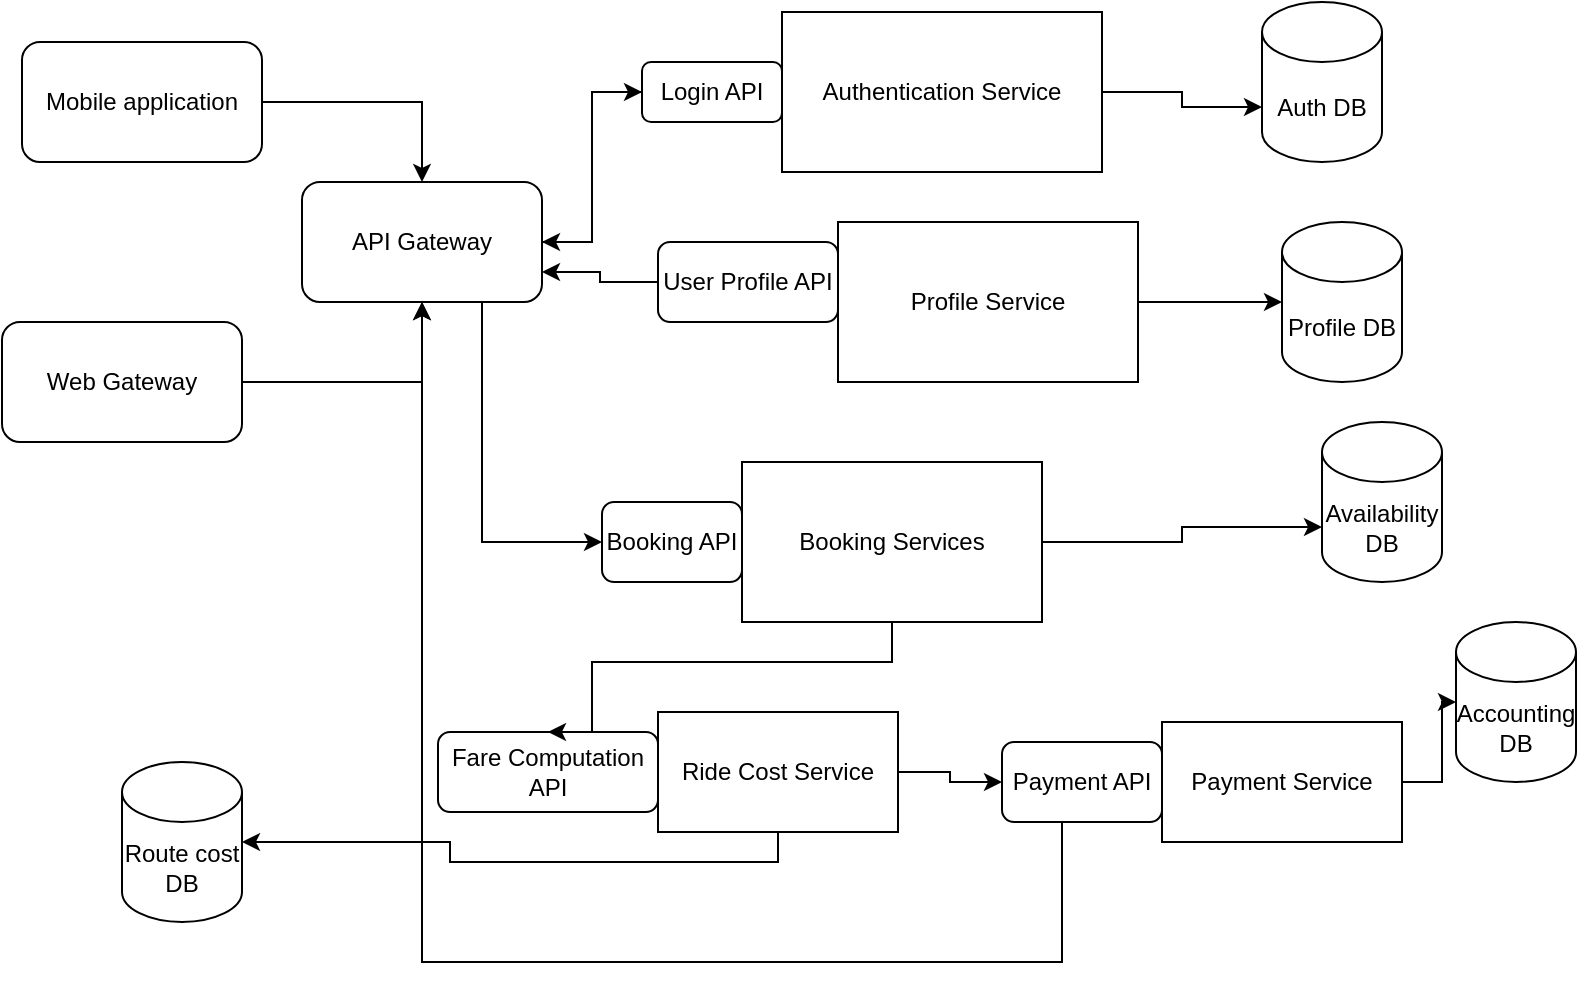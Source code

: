 <mxfile version="17.0.0" type="device"><diagram id="75LRixEkop1gK2_wn79C" name="Page-1"><mxGraphModel dx="1304" dy="500" grid="1" gridSize="10" guides="1" tooltips="1" connect="1" arrows="1" fold="1" page="1" pageScale="1" pageWidth="827" pageHeight="1169" math="0" shadow="0"><root><mxCell id="0"/><mxCell id="1" parent="0"/><mxCell id="7OTx2WWbuRXy_GWQ-zVH-6" style="edgeStyle=orthogonalEdgeStyle;rounded=0;orthogonalLoop=1;jettySize=auto;html=1;entryX=0.5;entryY=0;entryDx=0;entryDy=0;" edge="1" parent="1" source="7OTx2WWbuRXy_GWQ-zVH-1" target="7OTx2WWbuRXy_GWQ-zVH-3"><mxGeometry relative="1" as="geometry"/></mxCell><mxCell id="7OTx2WWbuRXy_GWQ-zVH-1" value="Mobile application" style="rounded=1;whiteSpace=wrap;html=1;" vertex="1" parent="1"><mxGeometry x="50" y="50" width="120" height="60" as="geometry"/></mxCell><mxCell id="7OTx2WWbuRXy_GWQ-zVH-7" style="edgeStyle=orthogonalEdgeStyle;rounded=0;orthogonalLoop=1;jettySize=auto;html=1;entryX=0.5;entryY=1;entryDx=0;entryDy=0;" edge="1" parent="1" source="7OTx2WWbuRXy_GWQ-zVH-2" target="7OTx2WWbuRXy_GWQ-zVH-3"><mxGeometry relative="1" as="geometry"><mxPoint x="300" y="240" as="targetPoint"/></mxGeometry></mxCell><mxCell id="7OTx2WWbuRXy_GWQ-zVH-2" value="Web Gateway" style="rounded=1;whiteSpace=wrap;html=1;" vertex="1" parent="1"><mxGeometry x="40" y="190" width="120" height="60" as="geometry"/></mxCell><mxCell id="7OTx2WWbuRXy_GWQ-zVH-10" style="edgeStyle=orthogonalEdgeStyle;rounded=0;orthogonalLoop=1;jettySize=auto;html=1;entryX=0;entryY=0.5;entryDx=0;entryDy=0;" edge="1" parent="1" source="7OTx2WWbuRXy_GWQ-zVH-3" target="7OTx2WWbuRXy_GWQ-zVH-8"><mxGeometry relative="1" as="geometry"/></mxCell><mxCell id="7OTx2WWbuRXy_GWQ-zVH-35" style="edgeStyle=orthogonalEdgeStyle;rounded=0;orthogonalLoop=1;jettySize=auto;html=1;exitX=0.75;exitY=1;exitDx=0;exitDy=0;entryX=0;entryY=0.5;entryDx=0;entryDy=0;" edge="1" parent="1" source="7OTx2WWbuRXy_GWQ-zVH-3" target="7OTx2WWbuRXy_GWQ-zVH-12"><mxGeometry relative="1" as="geometry"/></mxCell><mxCell id="7OTx2WWbuRXy_GWQ-zVH-3" value="API Gateway" style="rounded=1;whiteSpace=wrap;html=1;" vertex="1" parent="1"><mxGeometry x="190" y="120" width="120" height="60" as="geometry"/></mxCell><mxCell id="7OTx2WWbuRXy_GWQ-zVH-4" value="Auth DB" style="shape=cylinder3;whiteSpace=wrap;html=1;boundedLbl=1;backgroundOutline=1;size=15;" vertex="1" parent="1"><mxGeometry x="670" y="30" width="60" height="80" as="geometry"/></mxCell><mxCell id="7OTx2WWbuRXy_GWQ-zVH-27" style="edgeStyle=orthogonalEdgeStyle;rounded=0;orthogonalLoop=1;jettySize=auto;html=1;entryX=1;entryY=0.5;entryDx=0;entryDy=0;" edge="1" parent="1" source="7OTx2WWbuRXy_GWQ-zVH-8" target="7OTx2WWbuRXy_GWQ-zVH-3"><mxGeometry relative="1" as="geometry"/></mxCell><mxCell id="7OTx2WWbuRXy_GWQ-zVH-8" value="Login API" style="rounded=1;whiteSpace=wrap;html=1;" vertex="1" parent="1"><mxGeometry x="360" y="60" width="70" height="30" as="geometry"/></mxCell><mxCell id="7OTx2WWbuRXy_GWQ-zVH-12" value="Booking API" style="rounded=1;whiteSpace=wrap;html=1;" vertex="1" parent="1"><mxGeometry x="340" y="280" width="70" height="40" as="geometry"/></mxCell><mxCell id="7OTx2WWbuRXy_GWQ-zVH-18" style="edgeStyle=orthogonalEdgeStyle;rounded=0;orthogonalLoop=1;jettySize=auto;html=1;entryX=1;entryY=0.75;entryDx=0;entryDy=0;" edge="1" parent="1" source="7OTx2WWbuRXy_GWQ-zVH-13" target="7OTx2WWbuRXy_GWQ-zVH-3"><mxGeometry relative="1" as="geometry"><mxPoint x="310.0" y="150" as="targetPoint"/></mxGeometry></mxCell><mxCell id="7OTx2WWbuRXy_GWQ-zVH-13" value="User Profile API" style="rounded=1;whiteSpace=wrap;html=1;" vertex="1" parent="1"><mxGeometry x="368" y="150" width="90" height="40" as="geometry"/></mxCell><mxCell id="7OTx2WWbuRXy_GWQ-zVH-14" value="Fare Computation API" style="rounded=1;whiteSpace=wrap;html=1;" vertex="1" parent="1"><mxGeometry x="258" y="395" width="110" height="40" as="geometry"/></mxCell><mxCell id="7OTx2WWbuRXy_GWQ-zVH-41" style="edgeStyle=orthogonalEdgeStyle;rounded=0;orthogonalLoop=1;jettySize=auto;html=1;entryX=0.5;entryY=1;entryDx=0;entryDy=0;" edge="1" parent="1" source="7OTx2WWbuRXy_GWQ-zVH-15" target="7OTx2WWbuRXy_GWQ-zVH-3"><mxGeometry relative="1" as="geometry"><Array as="points"><mxPoint x="570" y="510"/><mxPoint x="250" y="510"/></Array></mxGeometry></mxCell><mxCell id="7OTx2WWbuRXy_GWQ-zVH-15" value="Payment API" style="rounded=1;whiteSpace=wrap;html=1;" vertex="1" parent="1"><mxGeometry x="540" y="400" width="80" height="40" as="geometry"/></mxCell><mxCell id="7OTx2WWbuRXy_GWQ-zVH-20" value="Profile DB" style="shape=cylinder3;whiteSpace=wrap;html=1;boundedLbl=1;backgroundOutline=1;size=15;" vertex="1" parent="1"><mxGeometry x="680" y="140" width="60" height="80" as="geometry"/></mxCell><mxCell id="7OTx2WWbuRXy_GWQ-zVH-23" value="Availability DB" style="shape=cylinder3;whiteSpace=wrap;html=1;boundedLbl=1;backgroundOutline=1;size=15;" vertex="1" parent="1"><mxGeometry x="700" y="240" width="60" height="80" as="geometry"/></mxCell><mxCell id="7OTx2WWbuRXy_GWQ-zVH-26" style="edgeStyle=orthogonalEdgeStyle;rounded=0;orthogonalLoop=1;jettySize=auto;html=1;entryX=0;entryY=0;entryDx=0;entryDy=52.5;entryPerimeter=0;" edge="1" parent="1" source="7OTx2WWbuRXy_GWQ-zVH-25" target="7OTx2WWbuRXy_GWQ-zVH-4"><mxGeometry relative="1" as="geometry"/></mxCell><mxCell id="7OTx2WWbuRXy_GWQ-zVH-25" value="Authentication Service" style="rounded=0;whiteSpace=wrap;html=1;" vertex="1" parent="1"><mxGeometry x="430" y="35" width="160" height="80" as="geometry"/></mxCell><mxCell id="7OTx2WWbuRXy_GWQ-zVH-29" style="edgeStyle=orthogonalEdgeStyle;rounded=0;orthogonalLoop=1;jettySize=auto;html=1;entryX=0;entryY=0.5;entryDx=0;entryDy=0;entryPerimeter=0;" edge="1" parent="1" source="7OTx2WWbuRXy_GWQ-zVH-28" target="7OTx2WWbuRXy_GWQ-zVH-20"><mxGeometry relative="1" as="geometry"/></mxCell><mxCell id="7OTx2WWbuRXy_GWQ-zVH-28" value="Profile Service" style="rounded=0;whiteSpace=wrap;html=1;" vertex="1" parent="1"><mxGeometry x="458" y="140" width="150" height="80" as="geometry"/></mxCell><mxCell id="7OTx2WWbuRXy_GWQ-zVH-36" style="edgeStyle=orthogonalEdgeStyle;rounded=0;orthogonalLoop=1;jettySize=auto;html=1;entryX=0;entryY=0;entryDx=0;entryDy=52.5;entryPerimeter=0;" edge="1" parent="1" source="7OTx2WWbuRXy_GWQ-zVH-30" target="7OTx2WWbuRXy_GWQ-zVH-23"><mxGeometry relative="1" as="geometry"/></mxCell><mxCell id="7OTx2WWbuRXy_GWQ-zVH-38" style="edgeStyle=orthogonalEdgeStyle;rounded=0;orthogonalLoop=1;jettySize=auto;html=1;entryX=0.5;entryY=0;entryDx=0;entryDy=0;" edge="1" parent="1" source="7OTx2WWbuRXy_GWQ-zVH-30" target="7OTx2WWbuRXy_GWQ-zVH-14"><mxGeometry relative="1" as="geometry"><Array as="points"><mxPoint x="485" y="360"/><mxPoint x="335" y="360"/><mxPoint x="335" y="395"/></Array></mxGeometry></mxCell><mxCell id="7OTx2WWbuRXy_GWQ-zVH-30" value="Booking Services" style="rounded=0;whiteSpace=wrap;html=1;" vertex="1" parent="1"><mxGeometry x="410" y="260" width="150" height="80" as="geometry"/></mxCell><mxCell id="7OTx2WWbuRXy_GWQ-zVH-37" value="Accounting DB" style="shape=cylinder3;whiteSpace=wrap;html=1;boundedLbl=1;backgroundOutline=1;size=15;" vertex="1" parent="1"><mxGeometry x="767" y="340" width="60" height="80" as="geometry"/></mxCell><mxCell id="7OTx2WWbuRXy_GWQ-zVH-43" style="edgeStyle=orthogonalEdgeStyle;rounded=0;orthogonalLoop=1;jettySize=auto;html=1;entryX=0;entryY=0.5;entryDx=0;entryDy=0;" edge="1" parent="1" source="7OTx2WWbuRXy_GWQ-zVH-40" target="7OTx2WWbuRXy_GWQ-zVH-15"><mxGeometry relative="1" as="geometry"/></mxCell><mxCell id="7OTx2WWbuRXy_GWQ-zVH-47" style="edgeStyle=orthogonalEdgeStyle;rounded=0;orthogonalLoop=1;jettySize=auto;html=1;" edge="1" parent="1" source="7OTx2WWbuRXy_GWQ-zVH-40" target="7OTx2WWbuRXy_GWQ-zVH-46"><mxGeometry relative="1" as="geometry"><Array as="points"><mxPoint x="428" y="460"/><mxPoint x="264" y="460"/><mxPoint x="264" y="450"/></Array></mxGeometry></mxCell><mxCell id="7OTx2WWbuRXy_GWQ-zVH-40" value="Ride Cost Service" style="rounded=0;whiteSpace=wrap;html=1;" vertex="1" parent="1"><mxGeometry x="368" y="385" width="120" height="60" as="geometry"/></mxCell><mxCell id="7OTx2WWbuRXy_GWQ-zVH-45" style="edgeStyle=orthogonalEdgeStyle;rounded=0;orthogonalLoop=1;jettySize=auto;html=1;exitX=1;exitY=0.5;exitDx=0;exitDy=0;entryX=0;entryY=0.5;entryDx=0;entryDy=0;entryPerimeter=0;" edge="1" parent="1" source="7OTx2WWbuRXy_GWQ-zVH-44" target="7OTx2WWbuRXy_GWQ-zVH-37"><mxGeometry relative="1" as="geometry"/></mxCell><mxCell id="7OTx2WWbuRXy_GWQ-zVH-44" value="Payment Service" style="rounded=0;whiteSpace=wrap;html=1;" vertex="1" parent="1"><mxGeometry x="620" y="390" width="120" height="60" as="geometry"/></mxCell><mxCell id="7OTx2WWbuRXy_GWQ-zVH-46" value="Route cost DB" style="shape=cylinder3;whiteSpace=wrap;html=1;boundedLbl=1;backgroundOutline=1;size=15;" vertex="1" parent="1"><mxGeometry x="100" y="410" width="60" height="80" as="geometry"/></mxCell></root></mxGraphModel></diagram></mxfile>